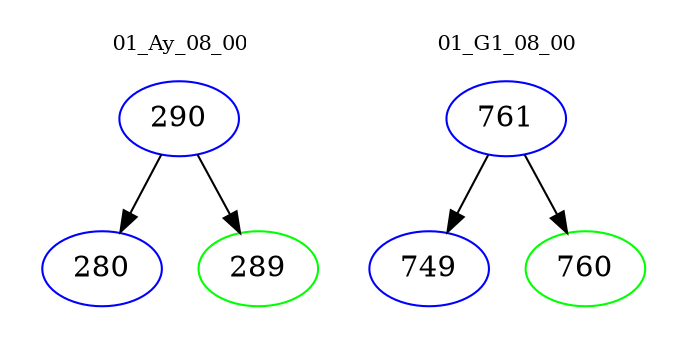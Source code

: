digraph{
subgraph cluster_0 {
color = white
label = "01_Ay_08_00";
fontsize=10;
T0_290 [label="290", color="blue"]
T0_290 -> T0_280 [color="black"]
T0_280 [label="280", color="blue"]
T0_290 -> T0_289 [color="black"]
T0_289 [label="289", color="green"]
}
subgraph cluster_1 {
color = white
label = "01_G1_08_00";
fontsize=10;
T1_761 [label="761", color="blue"]
T1_761 -> T1_749 [color="black"]
T1_749 [label="749", color="blue"]
T1_761 -> T1_760 [color="black"]
T1_760 [label="760", color="green"]
}
}
